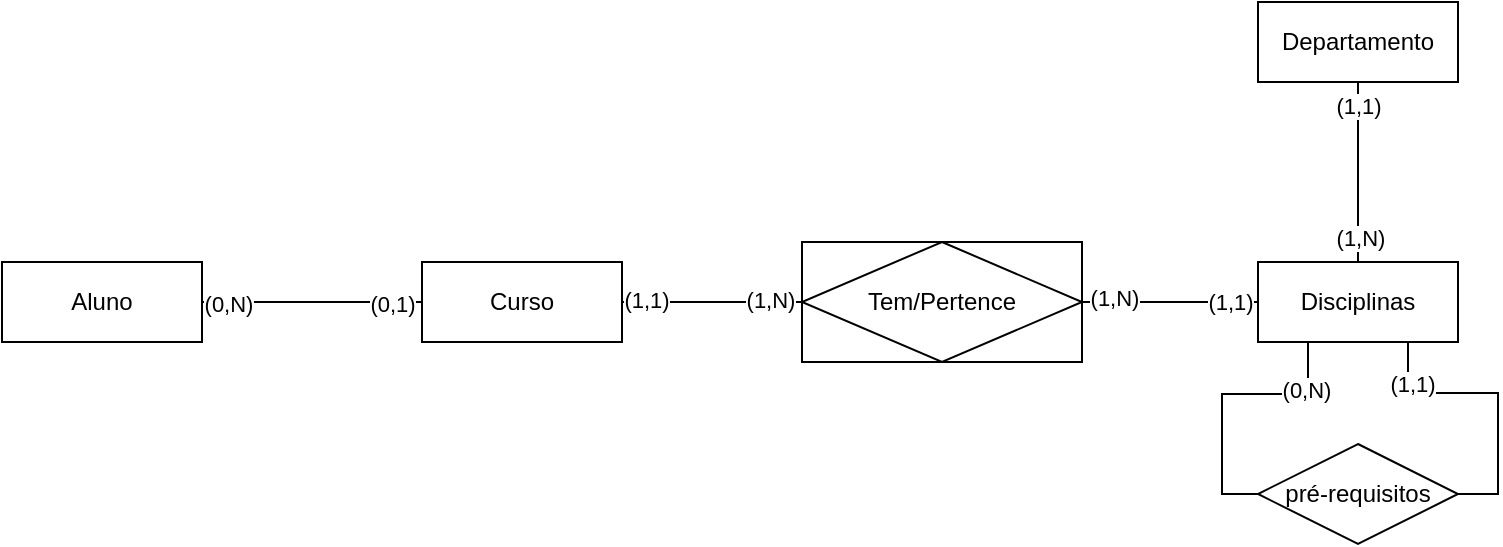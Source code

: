<mxfile version="15.5.2" type="github">
  <diagram id="LE4yc3H1WybrgzyxIwr1" name="Page-1">
    <mxGraphModel dx="1240" dy="709" grid="1" gridSize="10" guides="1" tooltips="1" connect="1" arrows="1" fold="1" page="1" pageScale="1" pageWidth="1169" pageHeight="827" math="0" shadow="0">
      <root>
        <mxCell id="0" />
        <mxCell id="1" parent="0" />
        <mxCell id="cSjvuWZ_rlrfCtmWBAzy-12" style="edgeStyle=orthogonalEdgeStyle;rounded=0;orthogonalLoop=1;jettySize=auto;html=1;exitX=1;exitY=0.5;exitDx=0;exitDy=0;endArrow=none;endFill=0;" edge="1" parent="1" source="cSjvuWZ_rlrfCtmWBAzy-6" target="cSjvuWZ_rlrfCtmWBAzy-7">
          <mxGeometry relative="1" as="geometry" />
        </mxCell>
        <mxCell id="cSjvuWZ_rlrfCtmWBAzy-14" value="(0,1)" style="edgeLabel;html=1;align=center;verticalAlign=middle;resizable=0;points=[];" vertex="1" connectable="0" parent="cSjvuWZ_rlrfCtmWBAzy-12">
          <mxGeometry x="0.782" y="-2" relative="1" as="geometry">
            <mxPoint x="-3" y="-1" as="offset" />
          </mxGeometry>
        </mxCell>
        <mxCell id="cSjvuWZ_rlrfCtmWBAzy-15" value="(0,N)" style="edgeLabel;html=1;align=center;verticalAlign=middle;resizable=0;points=[];" vertex="1" connectable="0" parent="cSjvuWZ_rlrfCtmWBAzy-12">
          <mxGeometry x="-0.782" y="-1" relative="1" as="geometry">
            <mxPoint x="1" as="offset" />
          </mxGeometry>
        </mxCell>
        <mxCell id="cSjvuWZ_rlrfCtmWBAzy-6" value="Aluno" style="whiteSpace=wrap;html=1;align=center;" vertex="1" parent="1">
          <mxGeometry x="60" y="399" width="100" height="40" as="geometry" />
        </mxCell>
        <mxCell id="cSjvuWZ_rlrfCtmWBAzy-7" value="Curso" style="whiteSpace=wrap;html=1;align=center;" vertex="1" parent="1">
          <mxGeometry x="270" y="399" width="100" height="40" as="geometry" />
        </mxCell>
        <mxCell id="cSjvuWZ_rlrfCtmWBAzy-18" style="edgeStyle=orthogonalEdgeStyle;rounded=0;orthogonalLoop=1;jettySize=auto;html=1;exitX=0.5;exitY=0;exitDx=0;exitDy=0;entryX=0.5;entryY=1;entryDx=0;entryDy=0;endArrow=none;endFill=0;" edge="1" parent="1" source="cSjvuWZ_rlrfCtmWBAzy-8" target="cSjvuWZ_rlrfCtmWBAzy-9">
          <mxGeometry relative="1" as="geometry" />
        </mxCell>
        <mxCell id="cSjvuWZ_rlrfCtmWBAzy-19" value="(1,1)" style="edgeLabel;html=1;align=center;verticalAlign=middle;resizable=0;points=[];" vertex="1" connectable="0" parent="cSjvuWZ_rlrfCtmWBAzy-18">
          <mxGeometry x="0.733" relative="1" as="geometry">
            <mxPoint as="offset" />
          </mxGeometry>
        </mxCell>
        <mxCell id="cSjvuWZ_rlrfCtmWBAzy-20" value="(1,N)" style="edgeLabel;html=1;align=center;verticalAlign=middle;resizable=0;points=[];" vertex="1" connectable="0" parent="cSjvuWZ_rlrfCtmWBAzy-18">
          <mxGeometry x="-0.73" y="-4" relative="1" as="geometry">
            <mxPoint x="-3" as="offset" />
          </mxGeometry>
        </mxCell>
        <mxCell id="cSjvuWZ_rlrfCtmWBAzy-25" style="edgeStyle=orthogonalEdgeStyle;rounded=0;orthogonalLoop=1;jettySize=auto;html=1;exitX=0;exitY=0.5;exitDx=0;exitDy=0;entryX=1;entryY=0.5;entryDx=0;entryDy=0;endArrow=none;endFill=0;" edge="1" parent="1" source="cSjvuWZ_rlrfCtmWBAzy-8" target="cSjvuWZ_rlrfCtmWBAzy-24">
          <mxGeometry relative="1" as="geometry" />
        </mxCell>
        <mxCell id="cSjvuWZ_rlrfCtmWBAzy-28" value="(1,N)" style="edgeLabel;html=1;align=center;verticalAlign=middle;resizable=0;points=[];" vertex="1" connectable="0" parent="cSjvuWZ_rlrfCtmWBAzy-25">
          <mxGeometry x="0.742" y="-2" relative="1" as="geometry">
            <mxPoint x="4" as="offset" />
          </mxGeometry>
        </mxCell>
        <mxCell id="cSjvuWZ_rlrfCtmWBAzy-29" value="(1,1)" style="edgeLabel;html=1;align=center;verticalAlign=middle;resizable=0;points=[];" vertex="1" connectable="0" parent="cSjvuWZ_rlrfCtmWBAzy-25">
          <mxGeometry x="-0.731" relative="1" as="geometry">
            <mxPoint x="-2" as="offset" />
          </mxGeometry>
        </mxCell>
        <mxCell id="cSjvuWZ_rlrfCtmWBAzy-36" style="edgeStyle=orthogonalEdgeStyle;rounded=0;orthogonalLoop=1;jettySize=auto;html=1;exitX=0.25;exitY=1;exitDx=0;exitDy=0;entryX=0;entryY=0.5;entryDx=0;entryDy=0;endArrow=none;endFill=0;" edge="1" parent="1" source="cSjvuWZ_rlrfCtmWBAzy-8" target="cSjvuWZ_rlrfCtmWBAzy-35">
          <mxGeometry relative="1" as="geometry">
            <Array as="points">
              <mxPoint x="713" y="465" />
              <mxPoint x="670" y="465" />
              <mxPoint x="670" y="515" />
            </Array>
          </mxGeometry>
        </mxCell>
        <mxCell id="cSjvuWZ_rlrfCtmWBAzy-39" value="(0,N)" style="edgeLabel;html=1;align=center;verticalAlign=middle;resizable=0;points=[];" vertex="1" connectable="0" parent="cSjvuWZ_rlrfCtmWBAzy-36">
          <mxGeometry x="-0.654" y="-1" relative="1" as="geometry">
            <mxPoint as="offset" />
          </mxGeometry>
        </mxCell>
        <mxCell id="cSjvuWZ_rlrfCtmWBAzy-37" style="edgeStyle=orthogonalEdgeStyle;rounded=0;orthogonalLoop=1;jettySize=auto;html=1;exitX=0.75;exitY=1;exitDx=0;exitDy=0;entryX=1;entryY=0.5;entryDx=0;entryDy=0;endArrow=none;endFill=0;" edge="1" parent="1" source="cSjvuWZ_rlrfCtmWBAzy-8" target="cSjvuWZ_rlrfCtmWBAzy-35">
          <mxGeometry relative="1" as="geometry" />
        </mxCell>
        <mxCell id="cSjvuWZ_rlrfCtmWBAzy-40" value="(1,1)" style="edgeLabel;html=1;align=center;verticalAlign=middle;resizable=0;points=[];" vertex="1" connectable="0" parent="cSjvuWZ_rlrfCtmWBAzy-37">
          <mxGeometry x="-0.705" y="2" relative="1" as="geometry">
            <mxPoint as="offset" />
          </mxGeometry>
        </mxCell>
        <mxCell id="cSjvuWZ_rlrfCtmWBAzy-8" value="Disciplinas" style="whiteSpace=wrap;html=1;align=center;" vertex="1" parent="1">
          <mxGeometry x="688" y="399" width="100" height="40" as="geometry" />
        </mxCell>
        <mxCell id="cSjvuWZ_rlrfCtmWBAzy-9" value="Departamento" style="whiteSpace=wrap;html=1;align=center;" vertex="1" parent="1">
          <mxGeometry x="688" y="269" width="100" height="40" as="geometry" />
        </mxCell>
        <mxCell id="cSjvuWZ_rlrfCtmWBAzy-26" style="edgeStyle=orthogonalEdgeStyle;rounded=0;orthogonalLoop=1;jettySize=auto;html=1;exitX=0;exitY=0.5;exitDx=0;exitDy=0;entryX=1;entryY=0.5;entryDx=0;entryDy=0;endArrow=none;endFill=0;" edge="1" parent="1" source="cSjvuWZ_rlrfCtmWBAzy-24" target="cSjvuWZ_rlrfCtmWBAzy-7">
          <mxGeometry relative="1" as="geometry" />
        </mxCell>
        <mxCell id="cSjvuWZ_rlrfCtmWBAzy-27" value="(1,N)" style="edgeLabel;html=1;align=center;verticalAlign=middle;resizable=0;points=[];" vertex="1" connectable="0" parent="cSjvuWZ_rlrfCtmWBAzy-26">
          <mxGeometry x="-0.716" y="-1" relative="1" as="geometry">
            <mxPoint x="-3" as="offset" />
          </mxGeometry>
        </mxCell>
        <mxCell id="cSjvuWZ_rlrfCtmWBAzy-30" value="(1,1)" style="edgeLabel;html=1;align=center;verticalAlign=middle;resizable=0;points=[];" vertex="1" connectable="0" parent="cSjvuWZ_rlrfCtmWBAzy-26">
          <mxGeometry x="0.817" y="-1" relative="1" as="geometry">
            <mxPoint x="4" as="offset" />
          </mxGeometry>
        </mxCell>
        <mxCell id="cSjvuWZ_rlrfCtmWBAzy-24" value="Tem/Pertence" style="shape=associativeEntity;whiteSpace=wrap;html=1;align=center;" vertex="1" parent="1">
          <mxGeometry x="460" y="389" width="140" height="60" as="geometry" />
        </mxCell>
        <mxCell id="cSjvuWZ_rlrfCtmWBAzy-35" value="pré-requisitos" style="shape=rhombus;perimeter=rhombusPerimeter;whiteSpace=wrap;html=1;align=center;" vertex="1" parent="1">
          <mxGeometry x="688" y="490" width="100" height="50" as="geometry" />
        </mxCell>
      </root>
    </mxGraphModel>
  </diagram>
</mxfile>
